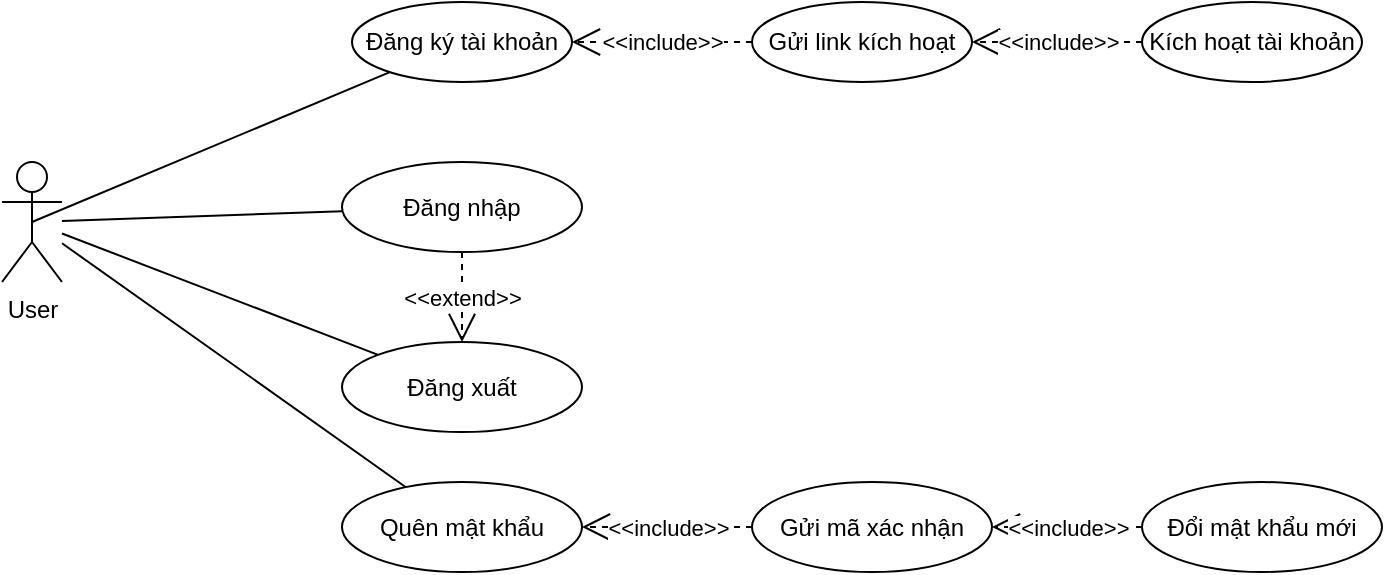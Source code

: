 <mxfile version="24.7.17">
  <diagram name="Page-1" id="N2uSfmog41vRjkX8YVxG">
    <mxGraphModel dx="1290" dy="563" grid="1" gridSize="10" guides="1" tooltips="1" connect="1" arrows="1" fold="1" page="1" pageScale="1" pageWidth="850" pageHeight="1100" math="0" shadow="0">
      <root>
        <mxCell id="0" />
        <mxCell id="1" parent="0" />
        <mxCell id="cNN2dI21RtlMbFky-l4t-1" value="User" style="shape=umlActor;verticalLabelPosition=bottom;verticalAlign=top;html=1;outlineConnect=0;" vertex="1" parent="1">
          <mxGeometry x="110" y="170" width="30" height="60" as="geometry" />
        </mxCell>
        <mxCell id="cNN2dI21RtlMbFky-l4t-2" value="Đăng nhập" style="ellipse;whiteSpace=wrap;html=1;" vertex="1" parent="1">
          <mxGeometry x="280" y="170" width="120" height="45" as="geometry" />
        </mxCell>
        <mxCell id="cNN2dI21RtlMbFky-l4t-3" value="Đăng ký tài khoản" style="ellipse;whiteSpace=wrap;html=1;" vertex="1" parent="1">
          <mxGeometry x="285" y="90" width="110" height="40" as="geometry" />
        </mxCell>
        <mxCell id="cNN2dI21RtlMbFky-l4t-4" value="" style="endArrow=none;html=1;rounded=0;strokeColor=default;align=center;verticalAlign=middle;fontFamily=Helvetica;fontSize=11;fontColor=default;labelBackgroundColor=default;edgeStyle=none;exitX=0.5;exitY=0.5;exitDx=0;exitDy=0;exitPerimeter=0;" edge="1" parent="1" source="cNN2dI21RtlMbFky-l4t-1" target="cNN2dI21RtlMbFky-l4t-3">
          <mxGeometry width="50" height="50" relative="1" as="geometry">
            <mxPoint x="216" y="549" as="sourcePoint" />
            <mxPoint x="433" y="521" as="targetPoint" />
          </mxGeometry>
        </mxCell>
        <mxCell id="cNN2dI21RtlMbFky-l4t-5" value="" style="endArrow=none;html=1;rounded=0;strokeColor=default;align=center;verticalAlign=middle;fontFamily=Helvetica;fontSize=11;fontColor=default;labelBackgroundColor=default;edgeStyle=none;" edge="1" parent="1" source="cNN2dI21RtlMbFky-l4t-1" target="cNN2dI21RtlMbFky-l4t-2">
          <mxGeometry width="50" height="50" relative="1" as="geometry">
            <mxPoint x="135" y="210" as="sourcePoint" />
            <mxPoint x="314" y="135" as="targetPoint" />
          </mxGeometry>
        </mxCell>
        <mxCell id="cNN2dI21RtlMbFky-l4t-7" value="Gửi link kích hoạt" style="ellipse;whiteSpace=wrap;html=1;" vertex="1" parent="1">
          <mxGeometry x="485" y="90" width="110" height="40" as="geometry" />
        </mxCell>
        <mxCell id="cNN2dI21RtlMbFky-l4t-8" value="Kích hoạt tài khoản" style="ellipse;whiteSpace=wrap;html=1;" vertex="1" parent="1">
          <mxGeometry x="680" y="90" width="110" height="40" as="geometry" />
        </mxCell>
        <mxCell id="cNN2dI21RtlMbFky-l4t-11" value="&amp;lt;&amp;lt;include&amp;gt;&amp;gt;" style="endArrow=open;endSize=12;dashed=1;html=1;rounded=0;strokeColor=default;align=center;verticalAlign=middle;fontFamily=Helvetica;fontSize=11;fontColor=default;labelBackgroundColor=default;edgeStyle=none;" edge="1" parent="1" source="cNN2dI21RtlMbFky-l4t-7" target="cNN2dI21RtlMbFky-l4t-3">
          <mxGeometry width="160" relative="1" as="geometry">
            <mxPoint x="395" y="448" as="sourcePoint" />
            <mxPoint x="470" y="448" as="targetPoint" />
            <mxPoint as="offset" />
          </mxGeometry>
        </mxCell>
        <mxCell id="cNN2dI21RtlMbFky-l4t-12" value="&amp;lt;&amp;lt;include&amp;gt;&amp;gt;" style="endArrow=open;endSize=12;dashed=1;html=1;rounded=0;strokeColor=default;align=center;verticalAlign=middle;fontFamily=Helvetica;fontSize=11;fontColor=default;labelBackgroundColor=default;edgeStyle=none;" edge="1" parent="1" source="cNN2dI21RtlMbFky-l4t-8" target="cNN2dI21RtlMbFky-l4t-7">
          <mxGeometry width="160" relative="1" as="geometry">
            <mxPoint x="510" y="120" as="sourcePoint" />
            <mxPoint x="405" y="120" as="targetPoint" />
            <mxPoint as="offset" />
          </mxGeometry>
        </mxCell>
        <mxCell id="cNN2dI21RtlMbFky-l4t-13" value="Đăng xuất" style="ellipse;whiteSpace=wrap;html=1;" vertex="1" parent="1">
          <mxGeometry x="280" y="260" width="120" height="45" as="geometry" />
        </mxCell>
        <mxCell id="cNN2dI21RtlMbFky-l4t-14" value="" style="endArrow=none;html=1;rounded=0;strokeColor=default;align=center;verticalAlign=middle;fontFamily=Helvetica;fontSize=11;fontColor=default;labelBackgroundColor=default;edgeStyle=none;" edge="1" parent="1" source="cNN2dI21RtlMbFky-l4t-1" target="cNN2dI21RtlMbFky-l4t-13">
          <mxGeometry width="50" height="50" relative="1" as="geometry">
            <mxPoint x="150" y="209" as="sourcePoint" />
            <mxPoint x="290" y="204" as="targetPoint" />
          </mxGeometry>
        </mxCell>
        <mxCell id="cNN2dI21RtlMbFky-l4t-16" value="&amp;lt;&amp;lt;extend&amp;gt;&amp;gt;" style="endArrow=open;endSize=12;dashed=1;html=1;rounded=0;strokeColor=default;align=center;verticalAlign=middle;fontFamily=Helvetica;fontSize=11;fontColor=default;labelBackgroundColor=default;edgeStyle=none;" edge="1" parent="1" source="cNN2dI21RtlMbFky-l4t-2" target="cNN2dI21RtlMbFky-l4t-13">
          <mxGeometry width="160" relative="1" as="geometry">
            <mxPoint x="350" y="50" as="sourcePoint" />
            <mxPoint x="350" y="100" as="targetPoint" />
            <mxPoint as="offset" />
          </mxGeometry>
        </mxCell>
        <mxCell id="cNN2dI21RtlMbFky-l4t-17" value="Quên mật khẩu" style="ellipse;whiteSpace=wrap;html=1;" vertex="1" parent="1">
          <mxGeometry x="280" y="330" width="120" height="45" as="geometry" />
        </mxCell>
        <mxCell id="cNN2dI21RtlMbFky-l4t-18" value="" style="endArrow=none;html=1;rounded=0;strokeColor=default;align=center;verticalAlign=middle;fontFamily=Helvetica;fontSize=11;fontColor=default;labelBackgroundColor=default;edgeStyle=none;" edge="1" parent="1" source="cNN2dI21RtlMbFky-l4t-1" target="cNN2dI21RtlMbFky-l4t-17">
          <mxGeometry width="50" height="50" relative="1" as="geometry">
            <mxPoint x="150" y="216" as="sourcePoint" />
            <mxPoint x="308" y="276" as="targetPoint" />
          </mxGeometry>
        </mxCell>
        <mxCell id="cNN2dI21RtlMbFky-l4t-19" value="Gửi mã xác nhận" style="ellipse;whiteSpace=wrap;html=1;" vertex="1" parent="1">
          <mxGeometry x="485" y="330" width="120" height="45" as="geometry" />
        </mxCell>
        <mxCell id="cNN2dI21RtlMbFky-l4t-20" value="&amp;lt;&amp;lt;include&amp;gt;&amp;gt;" style="endArrow=open;endSize=12;dashed=1;html=1;rounded=0;strokeColor=default;align=center;verticalAlign=middle;fontFamily=Helvetica;fontSize=11;fontColor=default;labelBackgroundColor=default;edgeStyle=none;" edge="1" parent="1" source="cNN2dI21RtlMbFky-l4t-19" target="cNN2dI21RtlMbFky-l4t-17">
          <mxGeometry width="160" relative="1" as="geometry">
            <mxPoint x="350" y="50" as="sourcePoint" />
            <mxPoint x="350" y="100" as="targetPoint" />
            <mxPoint as="offset" />
          </mxGeometry>
        </mxCell>
        <mxCell id="cNN2dI21RtlMbFky-l4t-21" value="Đổi mật khẩu mới" style="ellipse;whiteSpace=wrap;html=1;" vertex="1" parent="1">
          <mxGeometry x="680" y="330" width="120" height="45" as="geometry" />
        </mxCell>
        <mxCell id="cNN2dI21RtlMbFky-l4t-22" value="&amp;lt;&amp;lt;include&amp;gt;&amp;gt;" style="endArrow=open;endSize=12;dashed=1;html=1;rounded=0;strokeColor=default;align=center;verticalAlign=middle;fontFamily=Helvetica;fontSize=11;fontColor=default;labelBackgroundColor=default;edgeStyle=none;" edge="1" parent="1" source="cNN2dI21RtlMbFky-l4t-21" target="cNN2dI21RtlMbFky-l4t-19">
          <mxGeometry width="160" relative="1" as="geometry">
            <mxPoint x="499" y="340" as="sourcePoint" />
            <mxPoint x="406" y="354" as="targetPoint" />
            <mxPoint as="offset" />
          </mxGeometry>
        </mxCell>
      </root>
    </mxGraphModel>
  </diagram>
</mxfile>
